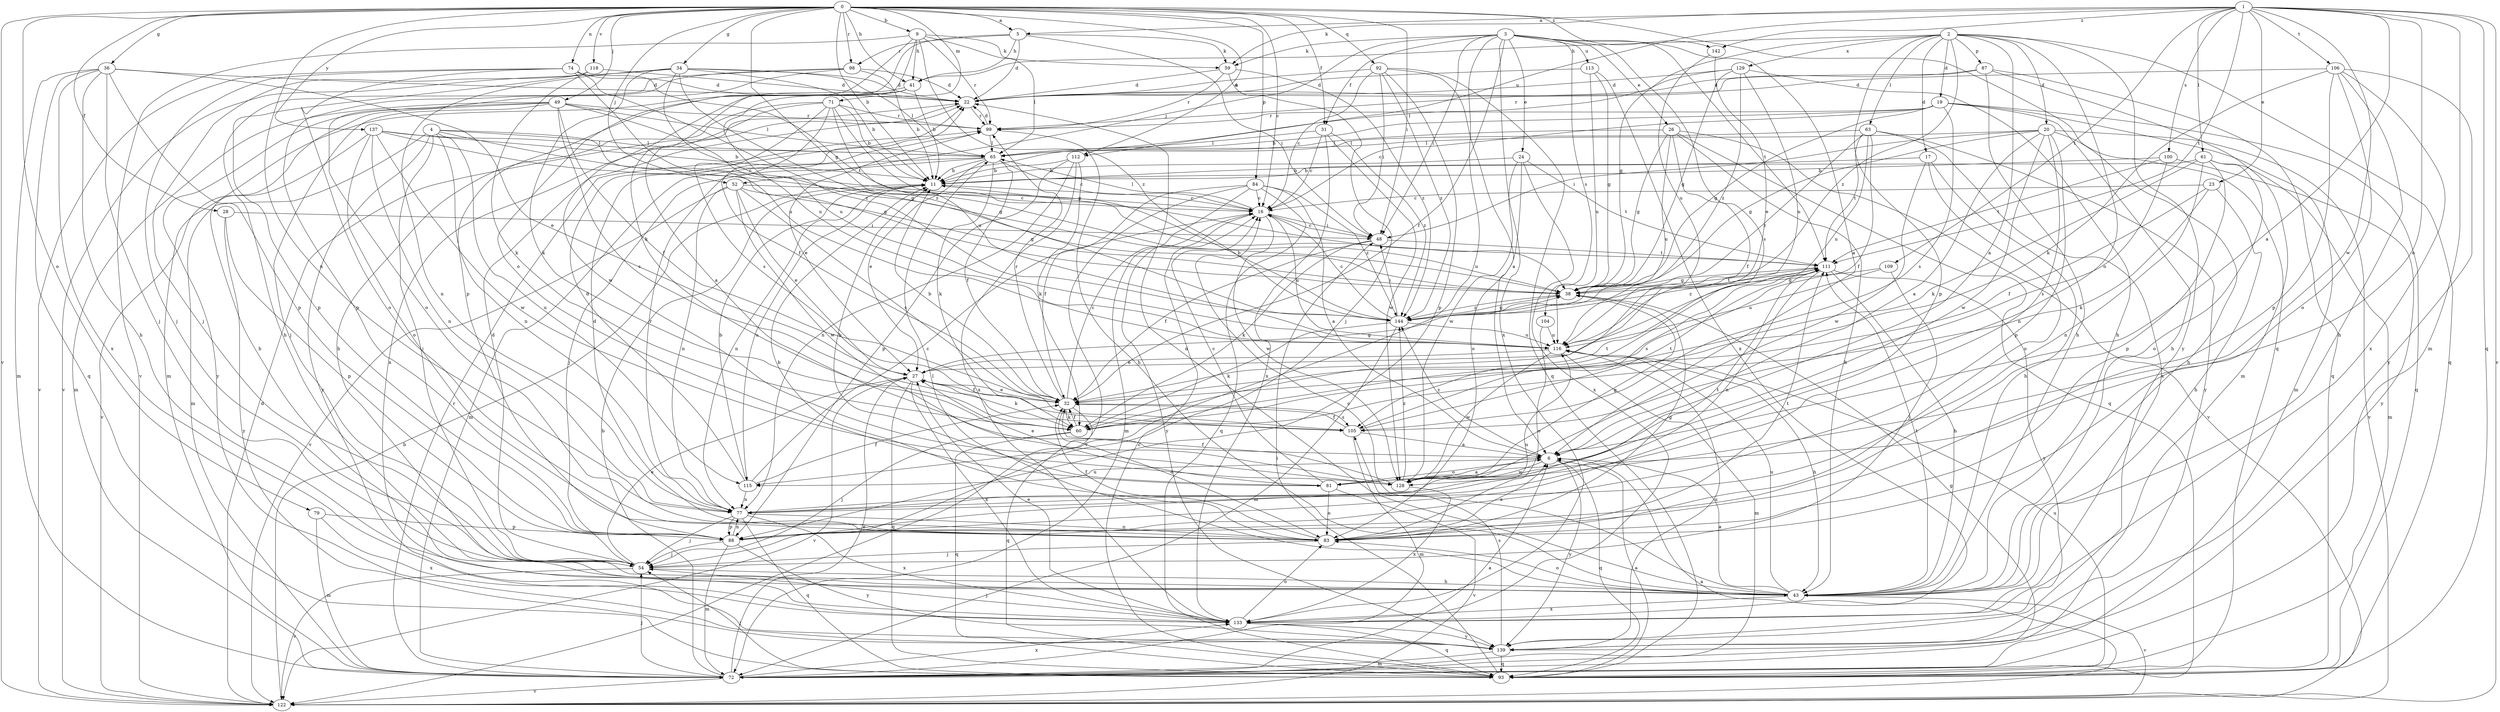 strict digraph  {
0;
1;
2;
3;
4;
5;
6;
9;
11;
16;
17;
19;
20;
22;
23;
24;
26;
27;
28;
31;
32;
34;
36;
38;
41;
43;
48;
49;
52;
54;
59;
60;
61;
63;
65;
71;
72;
74;
77;
79;
81;
83;
84;
87;
88;
92;
93;
98;
99;
100;
104;
105;
106;
109;
111;
112;
113;
115;
116;
118;
122;
128;
129;
133;
137;
139;
142;
144;
0 -> 5  [label=a];
0 -> 9  [label=b];
0 -> 11  [label=b];
0 -> 16  [label=c];
0 -> 28  [label=f];
0 -> 31  [label=f];
0 -> 34  [label=g];
0 -> 36  [label=g];
0 -> 38  [label=g];
0 -> 41  [label=h];
0 -> 48  [label=i];
0 -> 49  [label=j];
0 -> 52  [label=j];
0 -> 71  [label=m];
0 -> 74  [label=n];
0 -> 77  [label=n];
0 -> 79  [label=o];
0 -> 84  [label=p];
0 -> 92  [label=q];
0 -> 93  [label=q];
0 -> 98  [label=r];
0 -> 112  [label=u];
0 -> 118  [label=v];
0 -> 122  [label=v];
0 -> 137  [label=y];
0 -> 142  [label=z];
1 -> 5  [label=a];
1 -> 6  [label=a];
1 -> 23  [label=e];
1 -> 59  [label=k];
1 -> 61  [label=l];
1 -> 72  [label=m];
1 -> 81  [label=o];
1 -> 93  [label=q];
1 -> 100  [label=s];
1 -> 106  [label=t];
1 -> 109  [label=t];
1 -> 111  [label=t];
1 -> 112  [label=u];
1 -> 122  [label=v];
1 -> 128  [label=w];
1 -> 142  [label=z];
2 -> 6  [label=a];
2 -> 17  [label=d];
2 -> 19  [label=d];
2 -> 20  [label=d];
2 -> 38  [label=g];
2 -> 41  [label=h];
2 -> 63  [label=l];
2 -> 81  [label=o];
2 -> 87  [label=p];
2 -> 88  [label=p];
2 -> 93  [label=q];
2 -> 129  [label=x];
2 -> 139  [label=y];
2 -> 144  [label=z];
3 -> 6  [label=a];
3 -> 24  [label=e];
3 -> 26  [label=e];
3 -> 31  [label=f];
3 -> 32  [label=f];
3 -> 48  [label=i];
3 -> 52  [label=j];
3 -> 59  [label=k];
3 -> 104  [label=s];
3 -> 105  [label=s];
3 -> 111  [label=t];
3 -> 113  [label=u];
3 -> 115  [label=u];
3 -> 133  [label=x];
4 -> 16  [label=c];
4 -> 38  [label=g];
4 -> 54  [label=j];
4 -> 65  [label=l];
4 -> 72  [label=m];
4 -> 77  [label=n];
4 -> 115  [label=u];
4 -> 139  [label=y];
5 -> 22  [label=d];
5 -> 41  [label=h];
5 -> 48  [label=i];
5 -> 59  [label=k];
5 -> 88  [label=p];
5 -> 98  [label=r];
6 -> 81  [label=o];
6 -> 93  [label=q];
6 -> 115  [label=u];
6 -> 128  [label=w];
6 -> 139  [label=y];
6 -> 144  [label=z];
9 -> 41  [label=h];
9 -> 59  [label=k];
9 -> 60  [label=k];
9 -> 65  [label=l];
9 -> 81  [label=o];
9 -> 99  [label=r];
9 -> 122  [label=v];
9 -> 144  [label=z];
11 -> 16  [label=c];
11 -> 77  [label=n];
11 -> 115  [label=u];
16 -> 48  [label=i];
16 -> 65  [label=l];
16 -> 116  [label=u];
16 -> 128  [label=w];
16 -> 139  [label=y];
17 -> 11  [label=b];
17 -> 43  [label=h];
17 -> 83  [label=o];
17 -> 128  [label=w];
19 -> 11  [label=b];
19 -> 16  [label=c];
19 -> 38  [label=g];
19 -> 43  [label=h];
19 -> 72  [label=m];
19 -> 93  [label=q];
19 -> 99  [label=r];
19 -> 105  [label=s];
20 -> 6  [label=a];
20 -> 38  [label=g];
20 -> 43  [label=h];
20 -> 48  [label=i];
20 -> 65  [label=l];
20 -> 77  [label=n];
20 -> 88  [label=p];
20 -> 122  [label=v];
20 -> 128  [label=w];
22 -> 99  [label=r];
22 -> 133  [label=x];
23 -> 16  [label=c];
23 -> 32  [label=f];
23 -> 43  [label=h];
23 -> 60  [label=k];
24 -> 11  [label=b];
24 -> 83  [label=o];
24 -> 111  [label=t];
24 -> 128  [label=w];
24 -> 133  [label=x];
26 -> 32  [label=f];
26 -> 38  [label=g];
26 -> 43  [label=h];
26 -> 65  [label=l];
26 -> 93  [label=q];
26 -> 116  [label=u];
26 -> 122  [label=v];
27 -> 32  [label=f];
27 -> 38  [label=g];
27 -> 60  [label=k];
27 -> 93  [label=q];
27 -> 122  [label=v];
27 -> 133  [label=x];
28 -> 48  [label=i];
28 -> 88  [label=p];
28 -> 139  [label=y];
31 -> 16  [label=c];
31 -> 65  [label=l];
31 -> 128  [label=w];
31 -> 133  [label=x];
31 -> 144  [label=z];
32 -> 11  [label=b];
32 -> 16  [label=c];
32 -> 27  [label=e];
32 -> 60  [label=k];
32 -> 83  [label=o];
32 -> 93  [label=q];
32 -> 99  [label=r];
32 -> 105  [label=s];
34 -> 11  [label=b];
34 -> 22  [label=d];
34 -> 60  [label=k];
34 -> 65  [label=l];
34 -> 77  [label=n];
34 -> 116  [label=u];
34 -> 122  [label=v];
34 -> 144  [label=z];
36 -> 22  [label=d];
36 -> 27  [label=e];
36 -> 43  [label=h];
36 -> 54  [label=j];
36 -> 72  [label=m];
36 -> 88  [label=p];
36 -> 93  [label=q];
36 -> 133  [label=x];
38 -> 111  [label=t];
38 -> 144  [label=z];
41 -> 11  [label=b];
41 -> 72  [label=m];
41 -> 116  [label=u];
41 -> 128  [label=w];
43 -> 6  [label=a];
43 -> 16  [label=c];
43 -> 22  [label=d];
43 -> 65  [label=l];
43 -> 83  [label=o];
43 -> 111  [label=t];
43 -> 116  [label=u];
43 -> 122  [label=v];
43 -> 133  [label=x];
48 -> 16  [label=c];
48 -> 32  [label=f];
48 -> 60  [label=k];
48 -> 111  [label=t];
49 -> 32  [label=f];
49 -> 38  [label=g];
49 -> 43  [label=h];
49 -> 54  [label=j];
49 -> 65  [label=l];
49 -> 72  [label=m];
49 -> 99  [label=r];
49 -> 105  [label=s];
49 -> 139  [label=y];
52 -> 16  [label=c];
52 -> 27  [label=e];
52 -> 38  [label=g];
52 -> 77  [label=n];
52 -> 105  [label=s];
52 -> 122  [label=v];
52 -> 128  [label=w];
54 -> 22  [label=d];
54 -> 27  [label=e];
54 -> 43  [label=h];
54 -> 122  [label=v];
59 -> 22  [label=d];
59 -> 54  [label=j];
59 -> 99  [label=r];
59 -> 144  [label=z];
60 -> 32  [label=f];
60 -> 54  [label=j];
60 -> 93  [label=q];
60 -> 111  [label=t];
61 -> 11  [label=b];
61 -> 60  [label=k];
61 -> 72  [label=m];
61 -> 77  [label=n];
61 -> 83  [label=o];
61 -> 88  [label=p];
63 -> 32  [label=f];
63 -> 65  [label=l];
63 -> 111  [label=t];
63 -> 116  [label=u];
63 -> 133  [label=x];
63 -> 139  [label=y];
63 -> 144  [label=z];
65 -> 11  [label=b];
65 -> 16  [label=c];
65 -> 27  [label=e];
65 -> 32  [label=f];
65 -> 54  [label=j];
65 -> 60  [label=k];
65 -> 72  [label=m];
71 -> 6  [label=a];
71 -> 11  [label=b];
71 -> 32  [label=f];
71 -> 38  [label=g];
71 -> 43  [label=h];
71 -> 99  [label=r];
71 -> 105  [label=s];
71 -> 116  [label=u];
72 -> 6  [label=a];
72 -> 11  [label=b];
72 -> 27  [label=e];
72 -> 38  [label=g];
72 -> 54  [label=j];
72 -> 99  [label=r];
72 -> 122  [label=v];
72 -> 133  [label=x];
74 -> 22  [label=d];
74 -> 54  [label=j];
74 -> 83  [label=o];
74 -> 111  [label=t];
74 -> 116  [label=u];
74 -> 122  [label=v];
74 -> 144  [label=z];
77 -> 54  [label=j];
77 -> 83  [label=o];
77 -> 88  [label=p];
77 -> 93  [label=q];
77 -> 99  [label=r];
77 -> 111  [label=t];
77 -> 133  [label=x];
79 -> 72  [label=m];
79 -> 88  [label=p];
79 -> 133  [label=x];
81 -> 6  [label=a];
81 -> 11  [label=b];
81 -> 16  [label=c];
81 -> 27  [label=e];
81 -> 83  [label=o];
81 -> 122  [label=v];
83 -> 6  [label=a];
83 -> 11  [label=b];
83 -> 22  [label=d];
83 -> 32  [label=f];
83 -> 38  [label=g];
83 -> 54  [label=j];
83 -> 111  [label=t];
84 -> 6  [label=a];
84 -> 16  [label=c];
84 -> 32  [label=f];
84 -> 72  [label=m];
84 -> 93  [label=q];
84 -> 122  [label=v];
84 -> 144  [label=z];
87 -> 22  [label=d];
87 -> 43  [label=h];
87 -> 72  [label=m];
87 -> 93  [label=q];
87 -> 99  [label=r];
88 -> 54  [label=j];
88 -> 72  [label=m];
88 -> 77  [label=n];
88 -> 116  [label=u];
88 -> 139  [label=y];
92 -> 6  [label=a];
92 -> 16  [label=c];
92 -> 22  [label=d];
92 -> 48  [label=i];
92 -> 88  [label=p];
92 -> 93  [label=q];
92 -> 144  [label=z];
93 -> 6  [label=a];
93 -> 16  [label=c];
93 -> 48  [label=i];
93 -> 54  [label=j];
93 -> 116  [label=u];
98 -> 11  [label=b];
98 -> 22  [label=d];
98 -> 43  [label=h];
98 -> 83  [label=o];
98 -> 88  [label=p];
99 -> 22  [label=d];
99 -> 27  [label=e];
99 -> 43  [label=h];
99 -> 65  [label=l];
100 -> 11  [label=b];
100 -> 105  [label=s];
100 -> 111  [label=t];
100 -> 139  [label=y];
104 -> 83  [label=o];
104 -> 116  [label=u];
105 -> 6  [label=a];
105 -> 32  [label=f];
105 -> 72  [label=m];
105 -> 111  [label=t];
106 -> 22  [label=d];
106 -> 43  [label=h];
106 -> 60  [label=k];
106 -> 83  [label=o];
106 -> 88  [label=p];
106 -> 133  [label=x];
106 -> 139  [label=y];
109 -> 38  [label=g];
109 -> 54  [label=j];
109 -> 116  [label=u];
111 -> 38  [label=g];
111 -> 43  [label=h];
111 -> 77  [label=n];
111 -> 105  [label=s];
111 -> 139  [label=y];
111 -> 144  [label=z];
112 -> 11  [label=b];
112 -> 60  [label=k];
112 -> 77  [label=n];
112 -> 88  [label=p];
112 -> 133  [label=x];
113 -> 22  [label=d];
113 -> 38  [label=g];
113 -> 116  [label=u];
113 -> 133  [label=x];
115 -> 11  [label=b];
115 -> 16  [label=c];
115 -> 22  [label=d];
115 -> 32  [label=f];
115 -> 77  [label=n];
116 -> 27  [label=e];
116 -> 43  [label=h];
116 -> 72  [label=m];
116 -> 128  [label=w];
118 -> 22  [label=d];
118 -> 54  [label=j];
118 -> 60  [label=k];
118 -> 88  [label=p];
122 -> 6  [label=a];
122 -> 11  [label=b];
122 -> 22  [label=d];
128 -> 32  [label=f];
128 -> 38  [label=g];
128 -> 133  [label=x];
128 -> 144  [label=z];
129 -> 22  [label=d];
129 -> 38  [label=g];
129 -> 43  [label=h];
129 -> 65  [label=l];
129 -> 116  [label=u];
129 -> 144  [label=z];
133 -> 27  [label=e];
133 -> 54  [label=j];
133 -> 83  [label=o];
133 -> 93  [label=q];
133 -> 139  [label=y];
137 -> 11  [label=b];
137 -> 38  [label=g];
137 -> 65  [label=l];
137 -> 77  [label=n];
137 -> 83  [label=o];
137 -> 122  [label=v];
137 -> 128  [label=w];
139 -> 72  [label=m];
139 -> 93  [label=q];
139 -> 105  [label=s];
139 -> 116  [label=u];
142 -> 27  [label=e];
142 -> 116  [label=u];
144 -> 11  [label=b];
144 -> 16  [label=c];
144 -> 38  [label=g];
144 -> 48  [label=i];
144 -> 60  [label=k];
144 -> 72  [label=m];
144 -> 116  [label=u];
}
